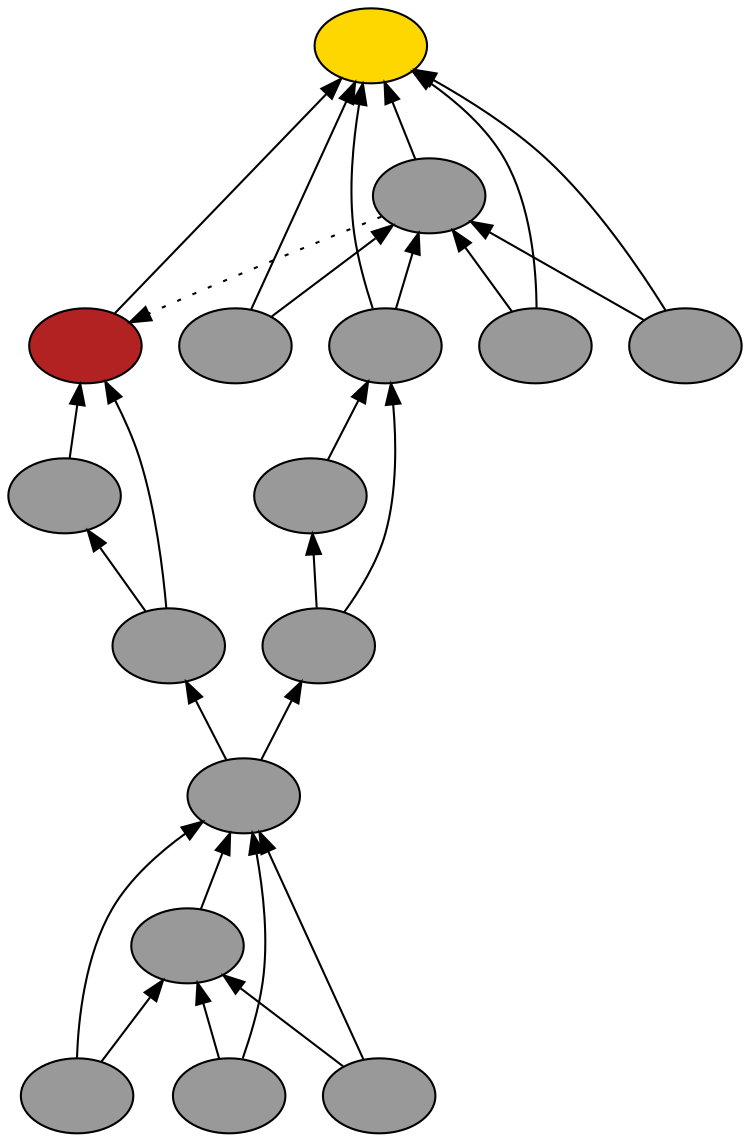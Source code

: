 digraph {
rankdir=BT
fontsize=24
subgraph clster1 {
subgraph clster2 {
"44708496"["fillcolor"="grey60" "fontsize"="24" "label"="" "shape"="ellipse" "style"="filled" ]
"52341248"["fillcolor"="grey60" "fontsize"="24" "label"="" "shape"="ellipse" "style"="filled" ]
"45671424"["fillcolor"="grey60" "fontsize"="24" "label"="" "shape"="ellipse" "style"="filled" ]
"44783120"["fillcolor"="grey60" "fontsize"="24" "label"="" "shape"="ellipse" "style"="filled" ]
"49423840"["fillcolor"="grey60" "fontsize"="24" "label"="" "shape"="ellipse" "style"="filled" ]
}

subgraph clster3 {
"39368448"["fillcolor"="gold" "fontsize"="24" "label"="" "shape"="ellipse" "style"="filled" ]
"41866000"["fillcolor"="grey60" "fontsize"="24" "label"="" "shape"="ellipse" "style"="filled" ]
"41425952"["fillcolor"="grey60" "fontsize"="24" "label"="" "shape"="ellipse" "style"="filled" ]
"42065808"["fillcolor"="grey60" "fontsize"="24" "label"="" "shape"="ellipse" "style"="filled" ]
"41862880"["fillcolor"="grey60" "fontsize"="24" "label"="" "shape"="ellipse" "style"="filled" ]
"41891216"["fillcolor"="grey60" "fontsize"="24" "label"="" "shape"="ellipse" "style"="filled" ]
"40466096"["fillcolor"="grey60" "fontsize"="24" "label"="" "shape"="ellipse" "style"="filled" ]
"44684320"["fillcolor"="grey60" "fontsize"="24" "label"="" "shape"="ellipse" "style"="filled" ]
}

}

subgraph clster4 {
"41497248"["fillcolor"="firebrick" "fontsize"="24" "label"="" "shape"="ellipse" "style"="filled" ]
"43605376"["fillcolor"="grey60" "fontsize"="24" "label"="" "shape"="ellipse" "style"="filled" ]
"42299664"["fillcolor"="grey60" "fontsize"="24" "label"="" "shape"="ellipse" "style"="filled" ]
}

"41425952" -> "39368448"["arrowhead"="normal" "color"="black" "constraint"="true" "style"="solid" ]
"41425952" -> "41866000"["arrowhead"="normal" "color"="black" "constraint"="true" "style"="solid" ]
"42065808" -> "39368448"["arrowhead"="normal" "color"="black" "constraint"="true" "style"="solid" ]
"42065808" -> "41866000"["arrowhead"="normal" "color"="black" "constraint"="true" "style"="solid" ]
"41891216" -> "42065808"["arrowhead"="normal" "color"="black" "constraint"="true" "style"="solid" ]
"41891216" -> "41862880"["arrowhead"="normal" "color"="black" "constraint"="true" "style"="solid" ]
"44708496" -> "41891216"["arrowhead"="normal" "color"="black" "constraint"="true" "style"="solid" ]
"41862880" -> "42065808"["arrowhead"="normal" "color"="black" "constraint"="true" "style"="solid" ]
"40466096" -> "39368448"["arrowhead"="normal" "color"="black" "constraint"="true" "style"="solid" ]
"40466096" -> "41866000"["arrowhead"="normal" "color"="black" "constraint"="true" "style"="solid" ]
"44684320" -> "39368448"["arrowhead"="normal" "color"="black" "constraint"="true" "style"="solid" ]
"44684320" -> "41866000"["arrowhead"="normal" "color"="black" "constraint"="true" "style"="solid" ]
"41866000" -> "39368448"["arrowhead"="normal" "color"="black" "constraint"="true" "style"="solid" ]
"41497248" -> "39368448"["arrowhead"="normal" "color"="black" "constraint"="true" "style"="solid" ]
"41866000" -> "41497248"["arrowhead"="normal" "color"="black" "constraint"="false" "style"="dotted" ]
"42299664" -> "41497248"["arrowhead"="normal" "color"="black" "constraint"="true" "style"="solid" ]
"42299664" -> "43605376"["arrowhead"="normal" "color"="black" "constraint"="true" "style"="solid" ]
"44708496" -> "42299664"["arrowhead"="normal" "color"="black" "constraint"="true" "style"="solid" ]
"43605376" -> "41497248"["arrowhead"="normal" "color"="black" "constraint"="true" "style"="solid" ]
"45671424" -> "44708496"["arrowhead"="normal" "color"="black" "constraint"="true" "style"="solid" ]
"45671424" -> "52341248"["arrowhead"="normal" "color"="black" "constraint"="true" "style"="solid" ]
"44783120" -> "44708496"["arrowhead"="normal" "color"="black" "constraint"="true" "style"="solid" ]
"44783120" -> "52341248"["arrowhead"="normal" "color"="black" "constraint"="true" "style"="solid" ]
"49423840" -> "44708496"["arrowhead"="normal" "color"="black" "constraint"="true" "style"="solid" ]
"49423840" -> "52341248"["arrowhead"="normal" "color"="black" "constraint"="true" "style"="solid" ]
"52341248" -> "44708496"["arrowhead"="normal" "color"="black" "constraint"="true" "style"="solid" ]

}